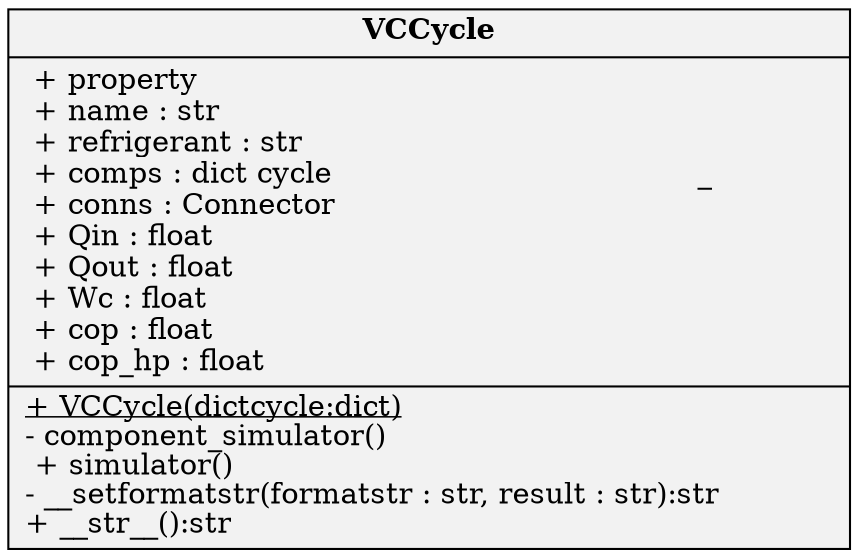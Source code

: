 digraph classes {
	graph [splines=false]
	node [shape=record style=filled fillcolor=gray95]
    Class1[label = <
         {
            <b>VCCycle</b>|
            + property 
            <br align="left"/>+ name : str 
            <br align="left"/>+ refrigerant : str
            <br align="left"/>+ comps : dict cycle                                       _
            <br align="left"/>+ conns : Connector
            <br align="left"/>+ Qin : float 
            <br align="left"/>+ Qout : float 
            <br align="left"/>+ Wc : float
            <br align="left"/>+ cop : float
            <br align="left"/>+ cop_hp : float
            <br align="left"/>|
            <u>+ VCCycle(dictcycle:dict)</u>
            <br align="left"/>- component_simulator()
            <br align="left"/> + simulator() 
            <br align="left"/>- __setformatstr(formatstr : str, result : str):str
            <br align="left"/>+ __str__():str<br align="left"/>}
         >]


}